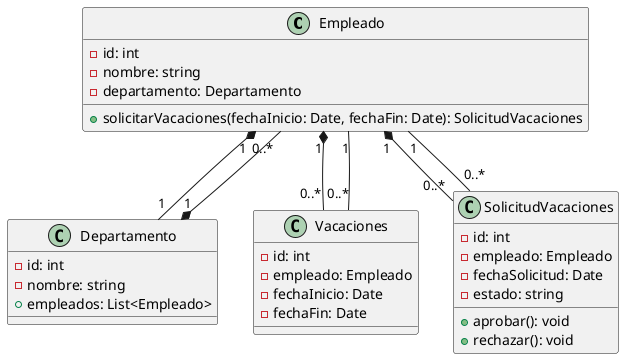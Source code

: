 @startuml

class Empleado {
    - id: int
    - nombre: string
    - departamento: Departamento
    + solicitarVacaciones(fechaInicio: Date, fechaFin: Date): SolicitudVacaciones
}

class Departamento {
    - id: int
    - nombre: string
    + empleados: List<Empleado>
}

class Vacaciones {
    - id: int
    - empleado: Empleado
    - fechaInicio: Date
    - fechaFin: Date
}

class SolicitudVacaciones {
    - id: int
    - empleado: Empleado
    - fechaSolicitud: Date
    - estado: string
    + aprobar(): void
    + rechazar(): void
}

Empleado "1" *-- "1" Departamento
Empleado "1" *-- "0..*" Vacaciones
Empleado "1" *-- "0..*" SolicitudVacaciones
Departamento "1" *-- "0..*" Empleado
Vacaciones "0..*" -- "1" Empleado
SolicitudVacaciones "0..*" -- "1" Empleado

@enduml
